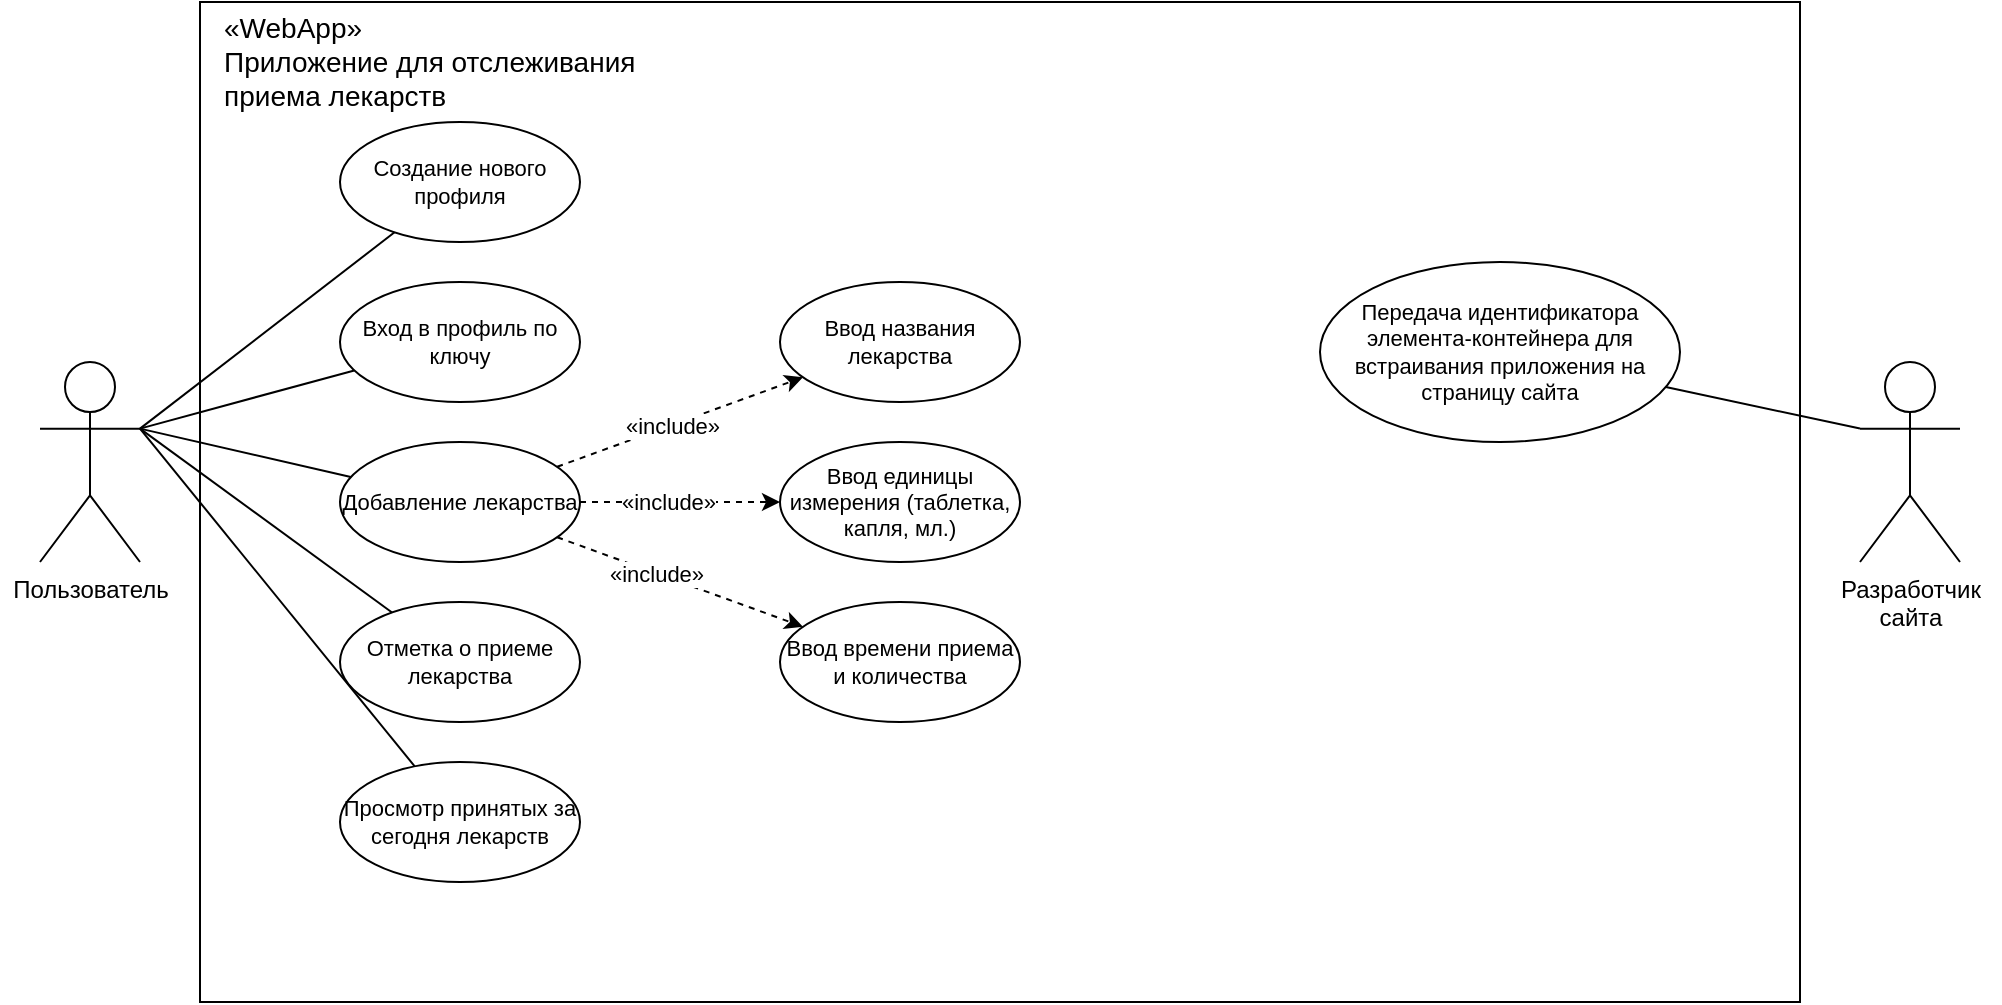 <mxfile version="22.1.5" type="device">
  <diagram name="Page-1" id="zW-MgHXihvFappo9nlR7">
    <mxGraphModel dx="1304" dy="675" grid="1" gridSize="10" guides="1" tooltips="1" connect="1" arrows="1" fold="1" page="1" pageScale="1" pageWidth="850" pageHeight="1100" math="0" shadow="0">
      <root>
        <mxCell id="0" />
        <mxCell id="1" parent="0" />
        <mxCell id="HAJf89q4UvbYXRyasf8V-5" value="" style="rounded=0;whiteSpace=wrap;html=1;strokeColor=none;" parent="1" vertex="1">
          <mxGeometry width="1000" height="500" as="geometry" />
        </mxCell>
        <mxCell id="HAJf89q4UvbYXRyasf8V-1" value="" style="rounded=0;whiteSpace=wrap;html=1;" parent="1" vertex="1">
          <mxGeometry x="100" width="800" height="500" as="geometry" />
        </mxCell>
        <mxCell id="HAJf89q4UvbYXRyasf8V-2" value="&lt;div&gt;Пользователь&lt;/div&gt;" style="shape=umlActor;verticalLabelPosition=bottom;verticalAlign=top;html=1;" parent="1" vertex="1">
          <mxGeometry x="20" y="180" width="50" height="100" as="geometry" />
        </mxCell>
        <mxCell id="HAJf89q4UvbYXRyasf8V-3" value="&lt;div&gt;Разработчик&lt;/div&gt;&lt;div&gt;сайта&lt;br&gt;&lt;/div&gt;" style="shape=umlActor;verticalLabelPosition=bottom;verticalAlign=top;html=1;" parent="1" vertex="1">
          <mxGeometry x="930" y="180" width="50" height="100" as="geometry" />
        </mxCell>
        <mxCell id="HAJf89q4UvbYXRyasf8V-4" value="&lt;div align=&quot;left&quot; style=&quot;font-size: 14px;&quot;&gt;&lt;font style=&quot;font-size: 14px;&quot;&gt;«WebApp»&lt;/font&gt;&lt;/div&gt;&lt;div align=&quot;left&quot; style=&quot;font-size: 14px;&quot;&gt;&lt;font style=&quot;font-size: 14px;&quot;&gt;Приложение для  отслеживания приема лекарств&lt;font style=&quot;font-size: 14px;&quot;&gt;&lt;br style=&quot;font-size: 14px;&quot;&gt;&lt;/font&gt;&lt;/font&gt;&lt;/div&gt;" style="text;html=1;strokeColor=none;fillColor=none;align=left;verticalAlign=middle;whiteSpace=wrap;rounded=0;fontSize=14;" parent="1" vertex="1">
          <mxGeometry x="110" width="210" height="60" as="geometry" />
        </mxCell>
        <mxCell id="HAJf89q4UvbYXRyasf8V-9" value="Создание нового профиля&lt;br style=&quot;font-size: 11px;&quot;&gt;" style="ellipse;whiteSpace=wrap;aspect=fixed;fontSize=11;html=1;" parent="1" vertex="1">
          <mxGeometry x="170" y="60" width="120" height="60" as="geometry" />
        </mxCell>
        <mxCell id="HAJf89q4UvbYXRyasf8V-10" value="Вход в профиль по ключу&lt;br style=&quot;font-size: 11px;&quot;&gt;" style="ellipse;whiteSpace=wrap;aspect=fixed;fontSize=11;html=1;" parent="1" vertex="1">
          <mxGeometry x="170" y="140" width="120" height="60" as="geometry" />
        </mxCell>
        <mxCell id="HAJf89q4UvbYXRyasf8V-11" value="Ввод названия лекарства&lt;br style=&quot;font-size: 11px;&quot;&gt;" style="ellipse;whiteSpace=wrap;html=1;fontSize=11;" parent="1" vertex="1">
          <mxGeometry x="390" y="140" width="120" height="60" as="geometry" />
        </mxCell>
        <mxCell id="HAJf89q4UvbYXRyasf8V-12" value="Ввод единицы измерения (таблетка, капля, мл.)&lt;br style=&quot;font-size: 11px;&quot;&gt;" style="ellipse;whiteSpace=wrap;html=1;fontSize=11;" parent="1" vertex="1">
          <mxGeometry x="390" y="220" width="120" height="60" as="geometry" />
        </mxCell>
        <mxCell id="HAJf89q4UvbYXRyasf8V-13" value="Ввод времени приема и количества" style="ellipse;whiteSpace=wrap;html=1;fontSize=11;" parent="1" vertex="1">
          <mxGeometry x="390" y="300" width="120" height="60" as="geometry" />
        </mxCell>
        <mxCell id="HAJf89q4UvbYXRyasf8V-15" value="Добавление лекарства" style="ellipse;whiteSpace=wrap;aspect=fixed;fontSize=11;html=1;" parent="1" vertex="1">
          <mxGeometry x="170" y="220" width="120" height="60" as="geometry" />
        </mxCell>
        <mxCell id="HAJf89q4UvbYXRyasf8V-19" value="" style="html=1;labelBackgroundColor=#ffffff;startArrow=none;startFill=0;startSize=6;endArrow=classic;endFill=1;endSize=6;jettySize=auto;orthogonalLoop=1;strokeWidth=1;dashed=1;fontSize=14;rounded=0;" parent="1" source="HAJf89q4UvbYXRyasf8V-15" target="HAJf89q4UvbYXRyasf8V-11" edge="1">
          <mxGeometry width="60" height="60" relative="1" as="geometry">
            <mxPoint x="370" y="280" as="sourcePoint" />
            <mxPoint x="430" y="220" as="targetPoint" />
          </mxGeometry>
        </mxCell>
        <mxCell id="HAJf89q4UvbYXRyasf8V-28" value="«include»" style="edgeLabel;align=center;verticalAlign=middle;resizable=0;points=[];html=1;fontSize=11;" parent="HAJf89q4UvbYXRyasf8V-19" vertex="1" connectable="0">
          <mxGeometry x="-0.074" relative="1" as="geometry">
            <mxPoint as="offset" />
          </mxGeometry>
        </mxCell>
        <mxCell id="HAJf89q4UvbYXRyasf8V-22" value="" style="html=1;labelBackgroundColor=#ffffff;startArrow=none;startFill=0;startSize=6;endArrow=classic;endFill=1;endSize=6;jettySize=auto;orthogonalLoop=1;strokeWidth=1;dashed=1;fontSize=14;rounded=0;" parent="1" source="HAJf89q4UvbYXRyasf8V-15" target="HAJf89q4UvbYXRyasf8V-12" edge="1">
          <mxGeometry width="60" height="60" relative="1" as="geometry">
            <mxPoint x="370" y="280" as="sourcePoint" />
            <mxPoint x="430" y="220" as="targetPoint" />
          </mxGeometry>
        </mxCell>
        <mxCell id="HAJf89q4UvbYXRyasf8V-27" value="«include»" style="edgeLabel;align=center;verticalAlign=middle;resizable=0;points=[];html=1;fontSize=11;" parent="HAJf89q4UvbYXRyasf8V-22" vertex="1" connectable="0">
          <mxGeometry x="-0.118" relative="1" as="geometry">
            <mxPoint as="offset" />
          </mxGeometry>
        </mxCell>
        <mxCell id="HAJf89q4UvbYXRyasf8V-23" value="" style="html=1;labelBackgroundColor=#ffffff;startArrow=none;startFill=0;startSize=6;endArrow=classic;endFill=1;endSize=6;jettySize=auto;orthogonalLoop=1;strokeWidth=1;dashed=1;fontSize=14;rounded=0;" parent="1" source="HAJf89q4UvbYXRyasf8V-15" target="HAJf89q4UvbYXRyasf8V-13" edge="1">
          <mxGeometry width="60" height="60" relative="1" as="geometry">
            <mxPoint x="370" y="280" as="sourcePoint" />
            <mxPoint x="430" y="220" as="targetPoint" />
          </mxGeometry>
        </mxCell>
        <mxCell id="HAJf89q4UvbYXRyasf8V-24" value="«include»" style="edgeLabel;align=center;verticalAlign=middle;resizable=0;points=[];html=1;fontSize=11;" parent="HAJf89q4UvbYXRyasf8V-23" vertex="1" connectable="0">
          <mxGeometry x="-0.208" relative="1" as="geometry">
            <mxPoint as="offset" />
          </mxGeometry>
        </mxCell>
        <mxCell id="HAJf89q4UvbYXRyasf8V-29" value="" style="endArrow=none;html=1;rounded=0;exitX=1;exitY=0.333;exitDx=0;exitDy=0;exitPerimeter=0;" parent="1" source="HAJf89q4UvbYXRyasf8V-2" target="HAJf89q4UvbYXRyasf8V-9" edge="1">
          <mxGeometry width="50" height="50" relative="1" as="geometry">
            <mxPoint x="370" y="270" as="sourcePoint" />
            <mxPoint x="420" y="220" as="targetPoint" />
          </mxGeometry>
        </mxCell>
        <mxCell id="HAJf89q4UvbYXRyasf8V-30" value="" style="endArrow=none;html=1;rounded=0;exitX=1;exitY=0.333;exitDx=0;exitDy=0;exitPerimeter=0;" parent="1" source="HAJf89q4UvbYXRyasf8V-2" target="HAJf89q4UvbYXRyasf8V-10" edge="1">
          <mxGeometry width="50" height="50" relative="1" as="geometry">
            <mxPoint x="370" y="270" as="sourcePoint" />
            <mxPoint x="420" y="220" as="targetPoint" />
          </mxGeometry>
        </mxCell>
        <mxCell id="HAJf89q4UvbYXRyasf8V-31" value="" style="endArrow=none;html=1;rounded=0;exitX=1;exitY=0.333;exitDx=0;exitDy=0;exitPerimeter=0;" parent="1" source="HAJf89q4UvbYXRyasf8V-2" target="HAJf89q4UvbYXRyasf8V-15" edge="1">
          <mxGeometry width="50" height="50" relative="1" as="geometry">
            <mxPoint x="370" y="270" as="sourcePoint" />
            <mxPoint x="420" y="220" as="targetPoint" />
          </mxGeometry>
        </mxCell>
        <mxCell id="HAJf89q4UvbYXRyasf8V-33" value="Отметка о приеме лекарства&lt;br style=&quot;font-size: 11px;&quot;&gt;" style="ellipse;whiteSpace=wrap;aspect=fixed;fontSize=11;html=1;" parent="1" vertex="1">
          <mxGeometry x="170" y="300" width="120" height="60" as="geometry" />
        </mxCell>
        <mxCell id="HAJf89q4UvbYXRyasf8V-34" value="" style="endArrow=none;html=1;rounded=0;entryX=1;entryY=0.333;entryDx=0;entryDy=0;entryPerimeter=0;" parent="1" source="HAJf89q4UvbYXRyasf8V-33" target="HAJf89q4UvbYXRyasf8V-2" edge="1">
          <mxGeometry width="50" height="50" relative="1" as="geometry">
            <mxPoint x="300" y="240" as="sourcePoint" />
            <mxPoint x="350" y="190" as="targetPoint" />
          </mxGeometry>
        </mxCell>
        <mxCell id="HAJf89q4UvbYXRyasf8V-35" value="" style="endArrow=none;html=1;rounded=0;entryX=1;entryY=0.333;entryDx=0;entryDy=0;entryPerimeter=0;" parent="1" source="HAJf89q4UvbYXRyasf8V-38" target="HAJf89q4UvbYXRyasf8V-2" edge="1">
          <mxGeometry width="50" height="50" relative="1" as="geometry">
            <mxPoint x="300" y="240" as="sourcePoint" />
            <mxPoint x="350" y="190" as="targetPoint" />
          </mxGeometry>
        </mxCell>
        <mxCell id="HAJf89q4UvbYXRyasf8V-38" value="Просмотр принятых за сегодня лекарств&lt;br style=&quot;font-size: 11px;&quot;&gt;" style="ellipse;whiteSpace=wrap;aspect=fixed;fontSize=11;html=1;" parent="1" vertex="1">
          <mxGeometry x="170" y="380" width="120" height="60" as="geometry" />
        </mxCell>
        <mxCell id="HAJf89q4UvbYXRyasf8V-42" value="Передача идентификатора элемента-контейнера для встраивания приложения на страницу сайта&lt;br style=&quot;font-size: 11px;&quot;&gt;" style="ellipse;whiteSpace=wrap;html=1;fontSize=11;" parent="1" vertex="1">
          <mxGeometry x="660" y="130" width="180" height="90" as="geometry" />
        </mxCell>
        <mxCell id="HAJf89q4UvbYXRyasf8V-44" value="" style="endArrow=none;html=1;rounded=0;entryX=0;entryY=0.333;entryDx=0;entryDy=0;entryPerimeter=0;" parent="1" source="HAJf89q4UvbYXRyasf8V-42" target="HAJf89q4UvbYXRyasf8V-3" edge="1">
          <mxGeometry width="50" height="50" relative="1" as="geometry">
            <mxPoint x="450" y="180" as="sourcePoint" />
            <mxPoint x="500" y="130" as="targetPoint" />
          </mxGeometry>
        </mxCell>
      </root>
    </mxGraphModel>
  </diagram>
</mxfile>
